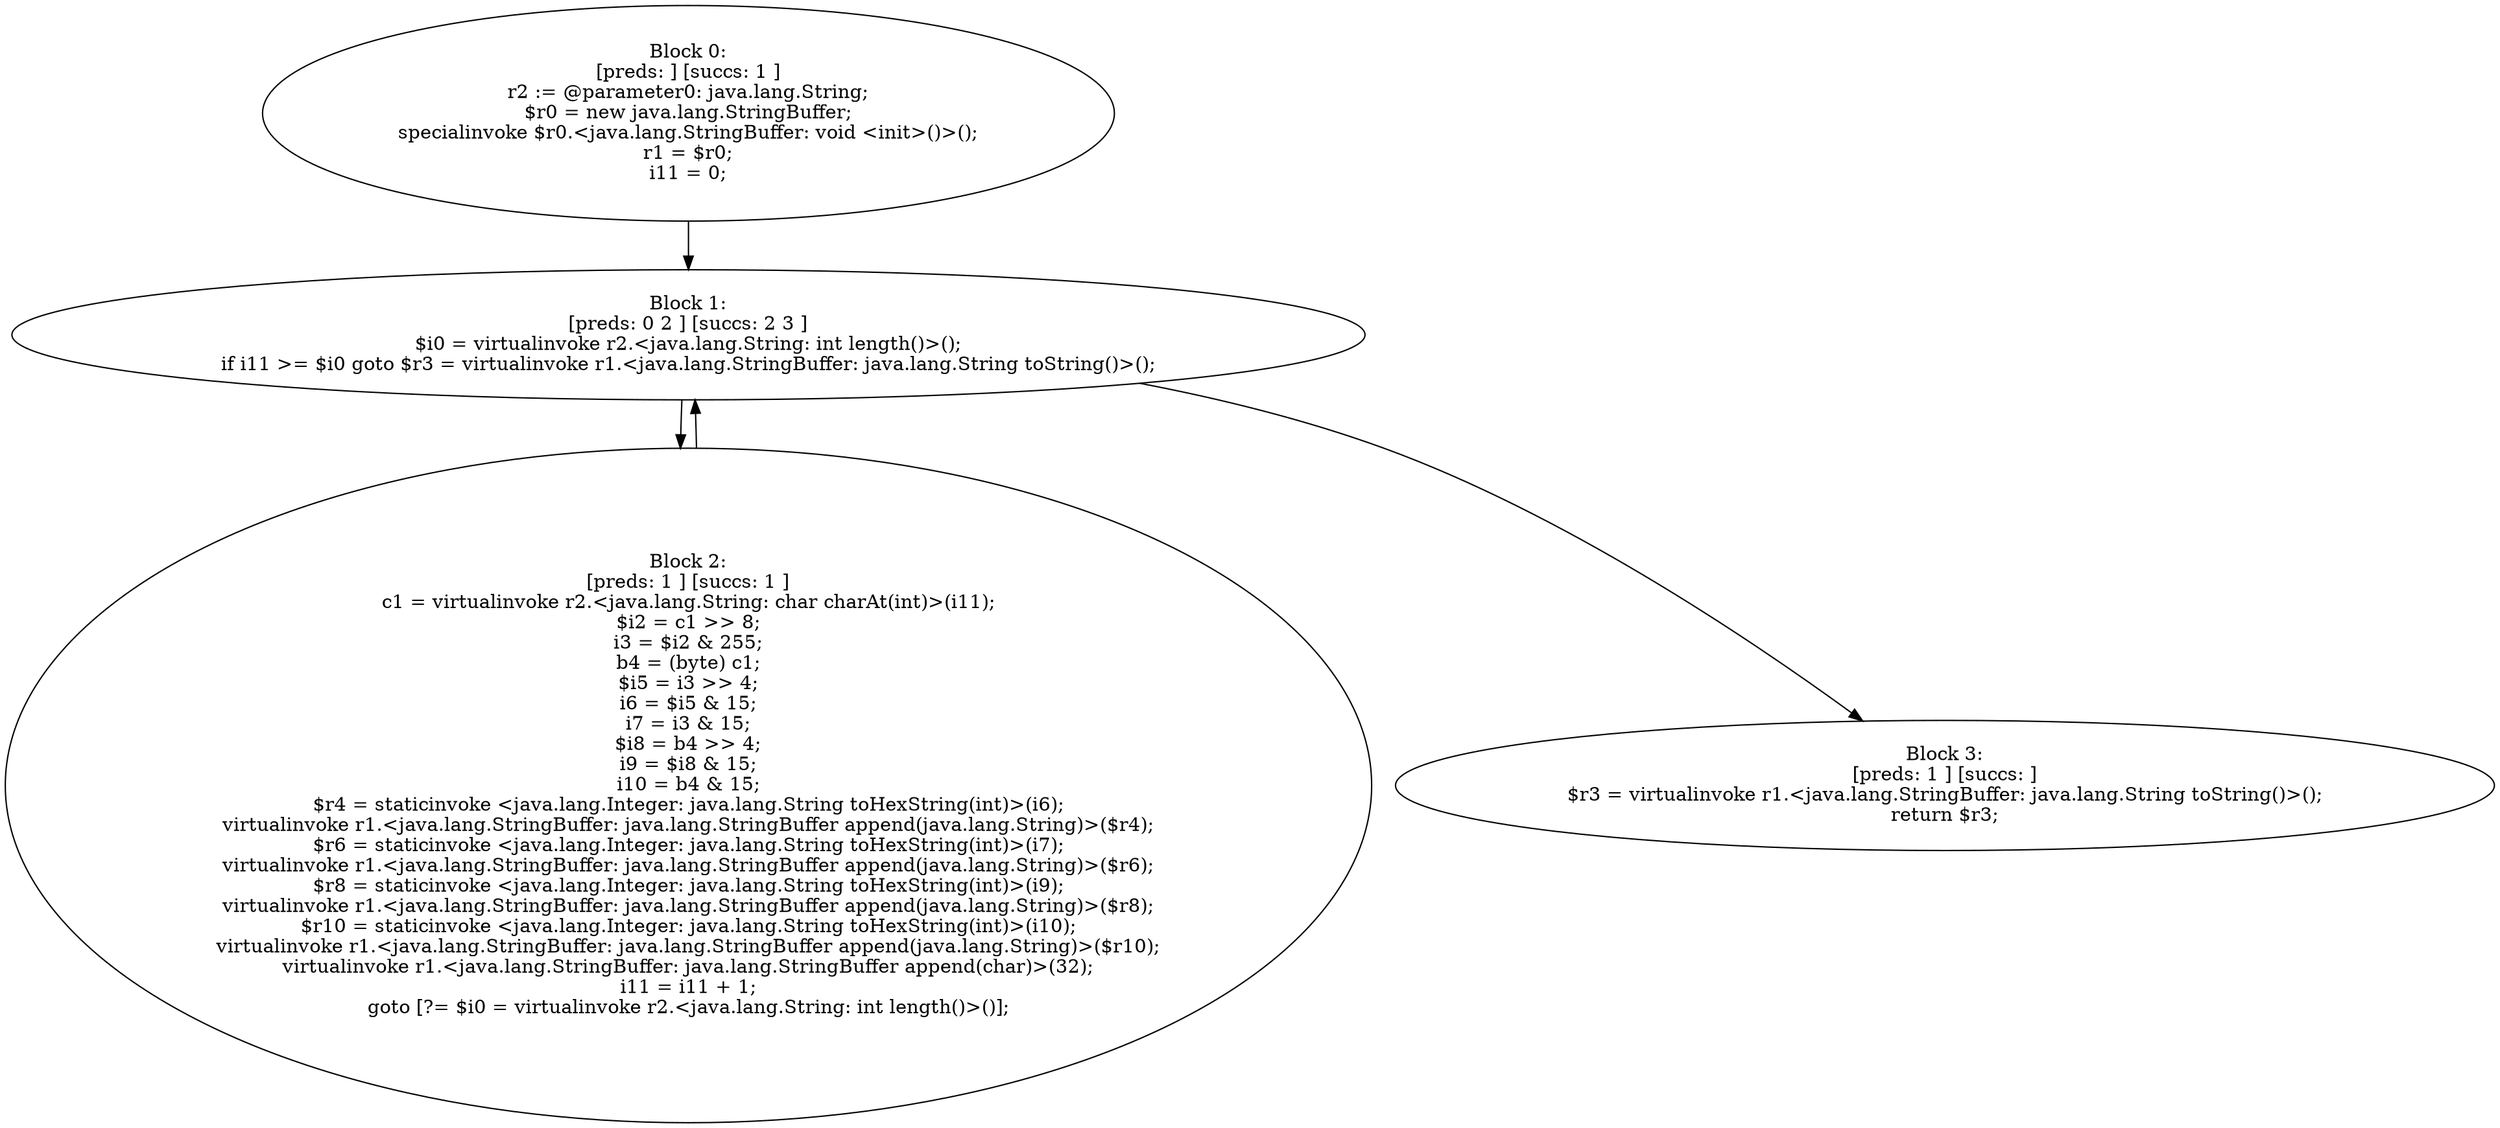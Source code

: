 digraph "unitGraph" {
    "Block 0:
[preds: ] [succs: 1 ]
r2 := @parameter0: java.lang.String;
$r0 = new java.lang.StringBuffer;
specialinvoke $r0.<java.lang.StringBuffer: void <init>()>();
r1 = $r0;
i11 = 0;
"
    "Block 1:
[preds: 0 2 ] [succs: 2 3 ]
$i0 = virtualinvoke r2.<java.lang.String: int length()>();
if i11 >= $i0 goto $r3 = virtualinvoke r1.<java.lang.StringBuffer: java.lang.String toString()>();
"
    "Block 2:
[preds: 1 ] [succs: 1 ]
c1 = virtualinvoke r2.<java.lang.String: char charAt(int)>(i11);
$i2 = c1 >> 8;
i3 = $i2 & 255;
b4 = (byte) c1;
$i5 = i3 >> 4;
i6 = $i5 & 15;
i7 = i3 & 15;
$i8 = b4 >> 4;
i9 = $i8 & 15;
i10 = b4 & 15;
$r4 = staticinvoke <java.lang.Integer: java.lang.String toHexString(int)>(i6);
virtualinvoke r1.<java.lang.StringBuffer: java.lang.StringBuffer append(java.lang.String)>($r4);
$r6 = staticinvoke <java.lang.Integer: java.lang.String toHexString(int)>(i7);
virtualinvoke r1.<java.lang.StringBuffer: java.lang.StringBuffer append(java.lang.String)>($r6);
$r8 = staticinvoke <java.lang.Integer: java.lang.String toHexString(int)>(i9);
virtualinvoke r1.<java.lang.StringBuffer: java.lang.StringBuffer append(java.lang.String)>($r8);
$r10 = staticinvoke <java.lang.Integer: java.lang.String toHexString(int)>(i10);
virtualinvoke r1.<java.lang.StringBuffer: java.lang.StringBuffer append(java.lang.String)>($r10);
virtualinvoke r1.<java.lang.StringBuffer: java.lang.StringBuffer append(char)>(32);
i11 = i11 + 1;
goto [?= $i0 = virtualinvoke r2.<java.lang.String: int length()>()];
"
    "Block 3:
[preds: 1 ] [succs: ]
$r3 = virtualinvoke r1.<java.lang.StringBuffer: java.lang.String toString()>();
return $r3;
"
    "Block 0:
[preds: ] [succs: 1 ]
r2 := @parameter0: java.lang.String;
$r0 = new java.lang.StringBuffer;
specialinvoke $r0.<java.lang.StringBuffer: void <init>()>();
r1 = $r0;
i11 = 0;
"->"Block 1:
[preds: 0 2 ] [succs: 2 3 ]
$i0 = virtualinvoke r2.<java.lang.String: int length()>();
if i11 >= $i0 goto $r3 = virtualinvoke r1.<java.lang.StringBuffer: java.lang.String toString()>();
";
    "Block 1:
[preds: 0 2 ] [succs: 2 3 ]
$i0 = virtualinvoke r2.<java.lang.String: int length()>();
if i11 >= $i0 goto $r3 = virtualinvoke r1.<java.lang.StringBuffer: java.lang.String toString()>();
"->"Block 2:
[preds: 1 ] [succs: 1 ]
c1 = virtualinvoke r2.<java.lang.String: char charAt(int)>(i11);
$i2 = c1 >> 8;
i3 = $i2 & 255;
b4 = (byte) c1;
$i5 = i3 >> 4;
i6 = $i5 & 15;
i7 = i3 & 15;
$i8 = b4 >> 4;
i9 = $i8 & 15;
i10 = b4 & 15;
$r4 = staticinvoke <java.lang.Integer: java.lang.String toHexString(int)>(i6);
virtualinvoke r1.<java.lang.StringBuffer: java.lang.StringBuffer append(java.lang.String)>($r4);
$r6 = staticinvoke <java.lang.Integer: java.lang.String toHexString(int)>(i7);
virtualinvoke r1.<java.lang.StringBuffer: java.lang.StringBuffer append(java.lang.String)>($r6);
$r8 = staticinvoke <java.lang.Integer: java.lang.String toHexString(int)>(i9);
virtualinvoke r1.<java.lang.StringBuffer: java.lang.StringBuffer append(java.lang.String)>($r8);
$r10 = staticinvoke <java.lang.Integer: java.lang.String toHexString(int)>(i10);
virtualinvoke r1.<java.lang.StringBuffer: java.lang.StringBuffer append(java.lang.String)>($r10);
virtualinvoke r1.<java.lang.StringBuffer: java.lang.StringBuffer append(char)>(32);
i11 = i11 + 1;
goto [?= $i0 = virtualinvoke r2.<java.lang.String: int length()>()];
";
    "Block 1:
[preds: 0 2 ] [succs: 2 3 ]
$i0 = virtualinvoke r2.<java.lang.String: int length()>();
if i11 >= $i0 goto $r3 = virtualinvoke r1.<java.lang.StringBuffer: java.lang.String toString()>();
"->"Block 3:
[preds: 1 ] [succs: ]
$r3 = virtualinvoke r1.<java.lang.StringBuffer: java.lang.String toString()>();
return $r3;
";
    "Block 2:
[preds: 1 ] [succs: 1 ]
c1 = virtualinvoke r2.<java.lang.String: char charAt(int)>(i11);
$i2 = c1 >> 8;
i3 = $i2 & 255;
b4 = (byte) c1;
$i5 = i3 >> 4;
i6 = $i5 & 15;
i7 = i3 & 15;
$i8 = b4 >> 4;
i9 = $i8 & 15;
i10 = b4 & 15;
$r4 = staticinvoke <java.lang.Integer: java.lang.String toHexString(int)>(i6);
virtualinvoke r1.<java.lang.StringBuffer: java.lang.StringBuffer append(java.lang.String)>($r4);
$r6 = staticinvoke <java.lang.Integer: java.lang.String toHexString(int)>(i7);
virtualinvoke r1.<java.lang.StringBuffer: java.lang.StringBuffer append(java.lang.String)>($r6);
$r8 = staticinvoke <java.lang.Integer: java.lang.String toHexString(int)>(i9);
virtualinvoke r1.<java.lang.StringBuffer: java.lang.StringBuffer append(java.lang.String)>($r8);
$r10 = staticinvoke <java.lang.Integer: java.lang.String toHexString(int)>(i10);
virtualinvoke r1.<java.lang.StringBuffer: java.lang.StringBuffer append(java.lang.String)>($r10);
virtualinvoke r1.<java.lang.StringBuffer: java.lang.StringBuffer append(char)>(32);
i11 = i11 + 1;
goto [?= $i0 = virtualinvoke r2.<java.lang.String: int length()>()];
"->"Block 1:
[preds: 0 2 ] [succs: 2 3 ]
$i0 = virtualinvoke r2.<java.lang.String: int length()>();
if i11 >= $i0 goto $r3 = virtualinvoke r1.<java.lang.StringBuffer: java.lang.String toString()>();
";
}
